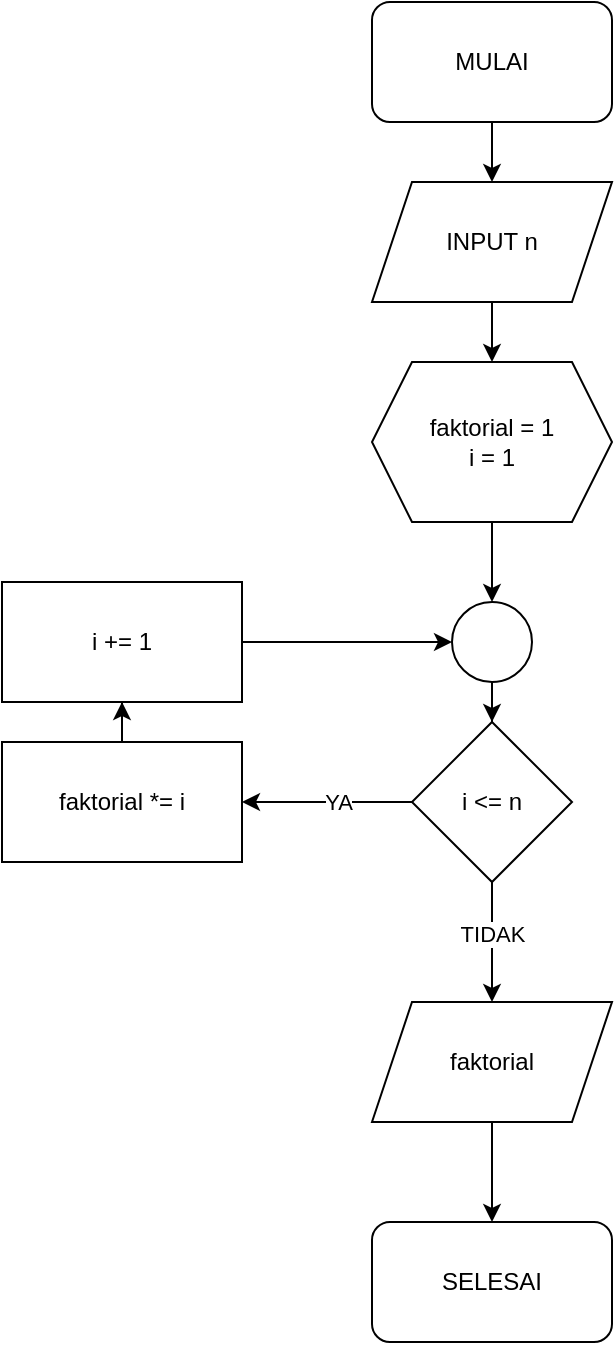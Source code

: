 <mxfile version="26.0.16">
  <diagram name="Page-1" id="u1c2v7wui2oEzzhxqlXf">
    <mxGraphModel dx="2080" dy="895" grid="1" gridSize="10" guides="1" tooltips="1" connect="1" arrows="1" fold="1" page="1" pageScale="1" pageWidth="850" pageHeight="1100" math="0" shadow="0">
      <root>
        <mxCell id="0" />
        <mxCell id="1" parent="0" />
        <mxCell id="bfwOXtG07eZCcpPLn6pB-6" value="" style="edgeStyle=orthogonalEdgeStyle;rounded=0;orthogonalLoop=1;jettySize=auto;html=1;" edge="1" parent="1" source="bfwOXtG07eZCcpPLn6pB-1" target="bfwOXtG07eZCcpPLn6pB-4">
          <mxGeometry relative="1" as="geometry" />
        </mxCell>
        <mxCell id="bfwOXtG07eZCcpPLn6pB-1" value="MULAI" style="rounded=1;whiteSpace=wrap;html=1;" vertex="1" parent="1">
          <mxGeometry x="365" y="10" width="120" height="60" as="geometry" />
        </mxCell>
        <mxCell id="bfwOXtG07eZCcpPLn6pB-9" value="" style="edgeStyle=orthogonalEdgeStyle;rounded=0;orthogonalLoop=1;jettySize=auto;html=1;" edge="1" parent="1" source="bfwOXtG07eZCcpPLn6pB-16" target="bfwOXtG07eZCcpPLn6pB-8">
          <mxGeometry relative="1" as="geometry" />
        </mxCell>
        <mxCell id="bfwOXtG07eZCcpPLn6pB-2" value="&lt;div&gt;faktorial = 1&lt;/div&gt;&lt;div&gt;i = 1&lt;/div&gt;" style="shape=hexagon;perimeter=hexagonPerimeter2;whiteSpace=wrap;html=1;fixedSize=1;" vertex="1" parent="1">
          <mxGeometry x="365" y="190" width="120" height="80" as="geometry" />
        </mxCell>
        <mxCell id="bfwOXtG07eZCcpPLn6pB-7" value="" style="edgeStyle=orthogonalEdgeStyle;rounded=0;orthogonalLoop=1;jettySize=auto;html=1;" edge="1" parent="1" source="bfwOXtG07eZCcpPLn6pB-4" target="bfwOXtG07eZCcpPLn6pB-2">
          <mxGeometry relative="1" as="geometry" />
        </mxCell>
        <mxCell id="bfwOXtG07eZCcpPLn6pB-4" value="INPUT n" style="shape=parallelogram;perimeter=parallelogramPerimeter;whiteSpace=wrap;html=1;fixedSize=1;" vertex="1" parent="1">
          <mxGeometry x="365" y="100" width="120" height="60" as="geometry" />
        </mxCell>
        <mxCell id="bfwOXtG07eZCcpPLn6pB-12" value="" style="edgeStyle=orthogonalEdgeStyle;rounded=0;orthogonalLoop=1;jettySize=auto;html=1;" edge="1" parent="1" source="bfwOXtG07eZCcpPLn6pB-8" target="bfwOXtG07eZCcpPLn6pB-11">
          <mxGeometry relative="1" as="geometry" />
        </mxCell>
        <mxCell id="bfwOXtG07eZCcpPLn6pB-19" value="YA" style="edgeLabel;html=1;align=center;verticalAlign=middle;resizable=0;points=[];" vertex="1" connectable="0" parent="bfwOXtG07eZCcpPLn6pB-12">
          <mxGeometry x="-0.115" relative="1" as="geometry">
            <mxPoint as="offset" />
          </mxGeometry>
        </mxCell>
        <mxCell id="bfwOXtG07eZCcpPLn6pB-23" value="" style="edgeStyle=orthogonalEdgeStyle;rounded=0;orthogonalLoop=1;jettySize=auto;html=1;" edge="1" parent="1" source="bfwOXtG07eZCcpPLn6pB-8" target="bfwOXtG07eZCcpPLn6pB-22">
          <mxGeometry relative="1" as="geometry" />
        </mxCell>
        <mxCell id="bfwOXtG07eZCcpPLn6pB-26" value="TIDAK" style="edgeLabel;html=1;align=center;verticalAlign=middle;resizable=0;points=[];" vertex="1" connectable="0" parent="bfwOXtG07eZCcpPLn6pB-23">
          <mxGeometry x="-0.149" relative="1" as="geometry">
            <mxPoint as="offset" />
          </mxGeometry>
        </mxCell>
        <mxCell id="bfwOXtG07eZCcpPLn6pB-8" value="i &lt;= n" style="rhombus;whiteSpace=wrap;html=1;" vertex="1" parent="1">
          <mxGeometry x="385" y="370" width="80" height="80" as="geometry" />
        </mxCell>
        <mxCell id="bfwOXtG07eZCcpPLn6pB-14" value="" style="edgeStyle=orthogonalEdgeStyle;rounded=0;orthogonalLoop=1;jettySize=auto;html=1;" edge="1" parent="1" source="bfwOXtG07eZCcpPLn6pB-11" target="bfwOXtG07eZCcpPLn6pB-13">
          <mxGeometry relative="1" as="geometry" />
        </mxCell>
        <mxCell id="bfwOXtG07eZCcpPLn6pB-11" value="faktorial *= i" style="whiteSpace=wrap;html=1;" vertex="1" parent="1">
          <mxGeometry x="180" y="380" width="120" height="60" as="geometry" />
        </mxCell>
        <mxCell id="bfwOXtG07eZCcpPLn6pB-17" value="" style="edgeStyle=orthogonalEdgeStyle;rounded=0;orthogonalLoop=1;jettySize=auto;html=1;" edge="1" parent="1" source="bfwOXtG07eZCcpPLn6pB-13" target="bfwOXtG07eZCcpPLn6pB-16">
          <mxGeometry relative="1" as="geometry" />
        </mxCell>
        <mxCell id="bfwOXtG07eZCcpPLn6pB-13" value="i += 1" style="whiteSpace=wrap;html=1;" vertex="1" parent="1">
          <mxGeometry x="180" y="300" width="120" height="60" as="geometry" />
        </mxCell>
        <mxCell id="bfwOXtG07eZCcpPLn6pB-15" value="" style="edgeStyle=orthogonalEdgeStyle;rounded=0;orthogonalLoop=1;jettySize=auto;html=1;exitX=0.5;exitY=1;exitDx=0;exitDy=0;" edge="1" parent="1" source="bfwOXtG07eZCcpPLn6pB-2" target="bfwOXtG07eZCcpPLn6pB-16">
          <mxGeometry relative="1" as="geometry">
            <mxPoint x="425" y="290" as="sourcePoint" />
            <mxPoint x="425" y="370" as="targetPoint" />
          </mxGeometry>
        </mxCell>
        <mxCell id="bfwOXtG07eZCcpPLn6pB-16" value="" style="ellipse;whiteSpace=wrap;html=1;aspect=fixed;" vertex="1" parent="1">
          <mxGeometry x="405" y="310" width="40" height="40" as="geometry" />
        </mxCell>
        <mxCell id="bfwOXtG07eZCcpPLn6pB-25" value="" style="edgeStyle=orthogonalEdgeStyle;rounded=0;orthogonalLoop=1;jettySize=auto;html=1;" edge="1" parent="1" source="bfwOXtG07eZCcpPLn6pB-22" target="bfwOXtG07eZCcpPLn6pB-24">
          <mxGeometry relative="1" as="geometry" />
        </mxCell>
        <mxCell id="bfwOXtG07eZCcpPLn6pB-22" value="faktorial" style="shape=parallelogram;perimeter=parallelogramPerimeter;whiteSpace=wrap;html=1;fixedSize=1;" vertex="1" parent="1">
          <mxGeometry x="365" y="510" width="120" height="60" as="geometry" />
        </mxCell>
        <mxCell id="bfwOXtG07eZCcpPLn6pB-24" value="SELESAI" style="rounded=1;whiteSpace=wrap;html=1;" vertex="1" parent="1">
          <mxGeometry x="365" y="620" width="120" height="60" as="geometry" />
        </mxCell>
      </root>
    </mxGraphModel>
  </diagram>
</mxfile>
